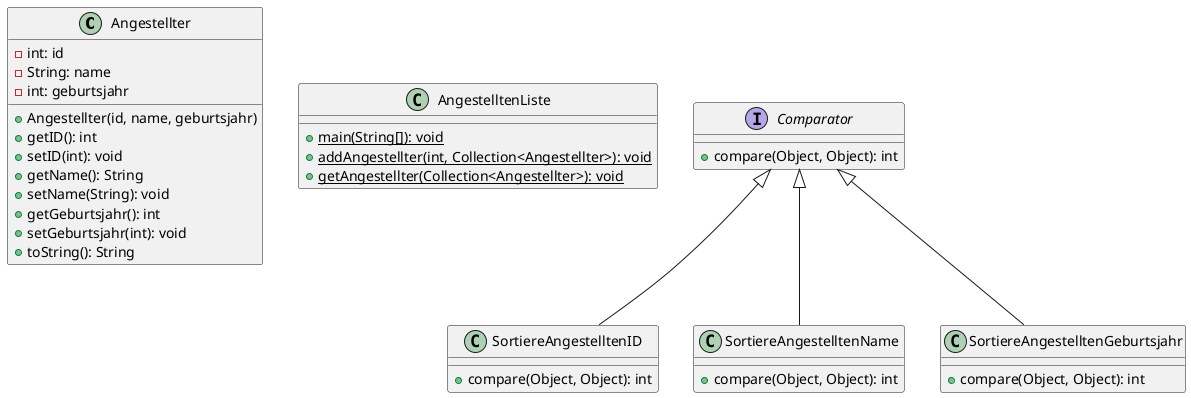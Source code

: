 @startuml

class Angestellter{
    - int: id
    - String: name
    - int: geburtsjahr

    + Angestellter(id, name, geburtsjahr)
    + getID(): int
    + setID(int): void
    + getName(): String
    + setName(String): void
    + getGeburtsjahr(): int
    + setGeburtsjahr(int): void
    + toString(): String
}

class AngestelltenListe{
    + {static} main(String[]): void
    + {static} addAngestellter(int, Collection<Angestellter>): void
    + {static} getAngestellter(Collection<Angestellter>): void
}

interface Comparator{
    + compare(Object, Object): int
}

class SortiereAngestelltenID{
    + compare(Object, Object): int
}

class SortiereAngestelltenName{
    + compare(Object, Object): int
}

class SortiereAngestelltenGeburtsjahr{
    + compare(Object, Object): int
}

Comparator <|-- SortiereAngestelltenID
Comparator <|-- SortiereAngestelltenName
Comparator <|-- SortiereAngestelltenGeburtsjahr



@enduml